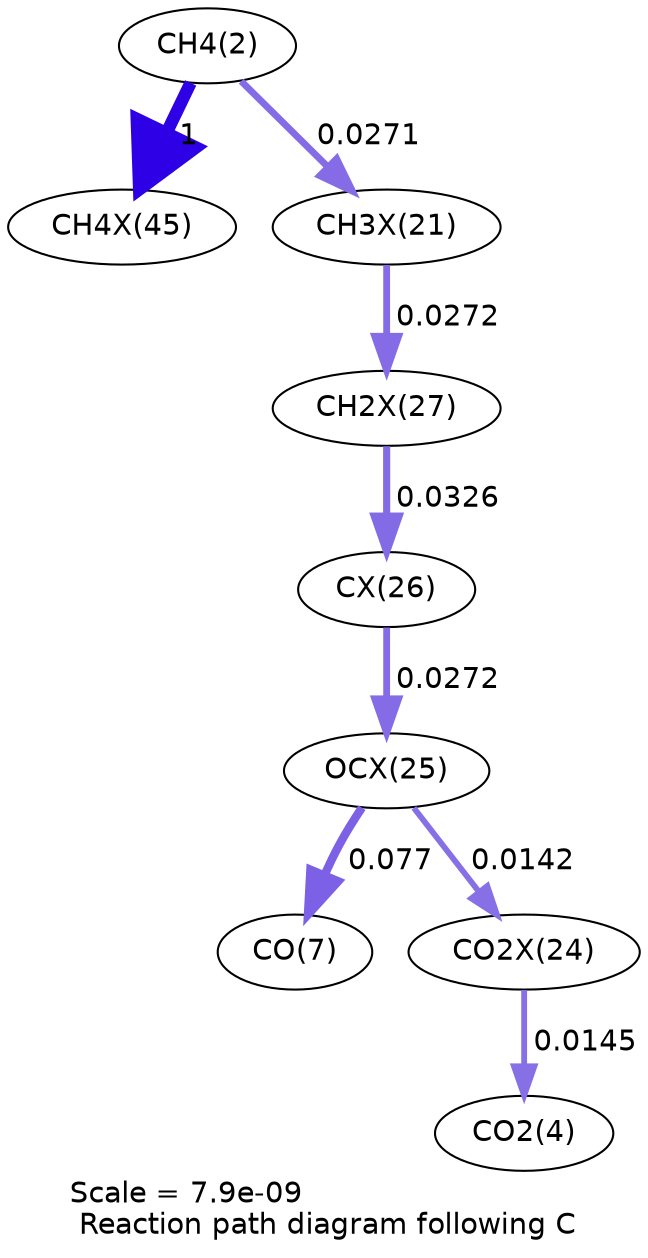 digraph reaction_paths {
center=1;
s4 -> s32[fontname="Helvetica", penwidth=6, arrowsize=3, color="0.7, 1.5, 0.9"
, label=" 1"];
s4 -> s24[fontname="Helvetica", penwidth=3.28, arrowsize=1.64, color="0.7, 0.527, 0.9"
, label=" 0.0271"];
s24 -> s30[fontname="Helvetica", penwidth=3.28, arrowsize=1.64, color="0.7, 0.527, 0.9"
, label=" 0.0272"];
s30 -> s29[fontname="Helvetica", penwidth=3.42, arrowsize=1.71, color="0.7, 0.533, 0.9"
, label=" 0.0326"];
s29 -> s28[fontname="Helvetica", penwidth=3.28, arrowsize=1.64, color="0.7, 0.527, 0.9"
, label=" 0.0272"];
s28 -> s9[fontname="Helvetica", penwidth=4.06, arrowsize=2.03, color="0.7, 0.577, 0.9"
, label=" 0.077"];
s28 -> s27[fontname="Helvetica", penwidth=2.79, arrowsize=1.39, color="0.7, 0.514, 0.9"
, label=" 0.0142"];
s27 -> s6[fontname="Helvetica", penwidth=2.8, arrowsize=1.4, color="0.7, 0.514, 0.9"
, label=" 0.0145"];
s4 [ fontname="Helvetica", label="CH4(2)"];
s6 [ fontname="Helvetica", label="CO2(4)"];
s9 [ fontname="Helvetica", label="CO(7)"];
s24 [ fontname="Helvetica", label="CH3X(21)"];
s27 [ fontname="Helvetica", label="CO2X(24)"];
s28 [ fontname="Helvetica", label="OCX(25)"];
s29 [ fontname="Helvetica", label="CX(26)"];
s30 [ fontname="Helvetica", label="CH2X(27)"];
s32 [ fontname="Helvetica", label="CH4X(45)"];
 label = "Scale = 7.9e-09\l Reaction path diagram following C";
 fontname = "Helvetica";
}
